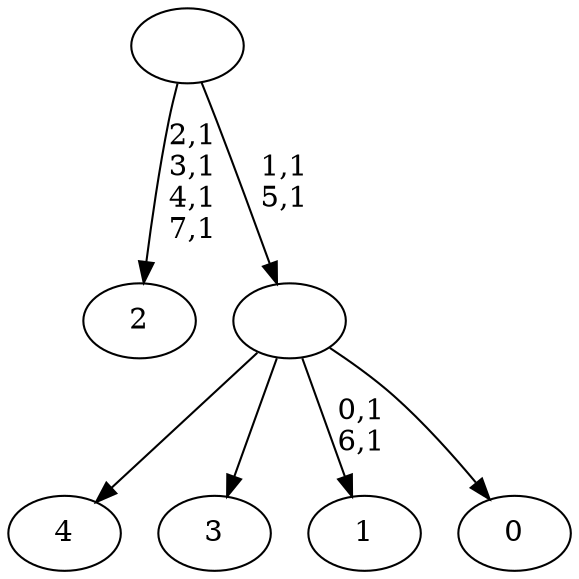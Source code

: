 digraph T {
	13 [label="4"]
	12 [label="3"]
	11 [label="2"]
	6 [label="1"]
	3 [label="0"]
	2 [label=""]
	0 [label=""]
	2 -> 6 [label="0,1\n6,1"]
	2 -> 13 [label=""]
	2 -> 12 [label=""]
	2 -> 3 [label=""]
	0 -> 2 [label="1,1\n5,1"]
	0 -> 11 [label="2,1\n3,1\n4,1\n7,1"]
}
